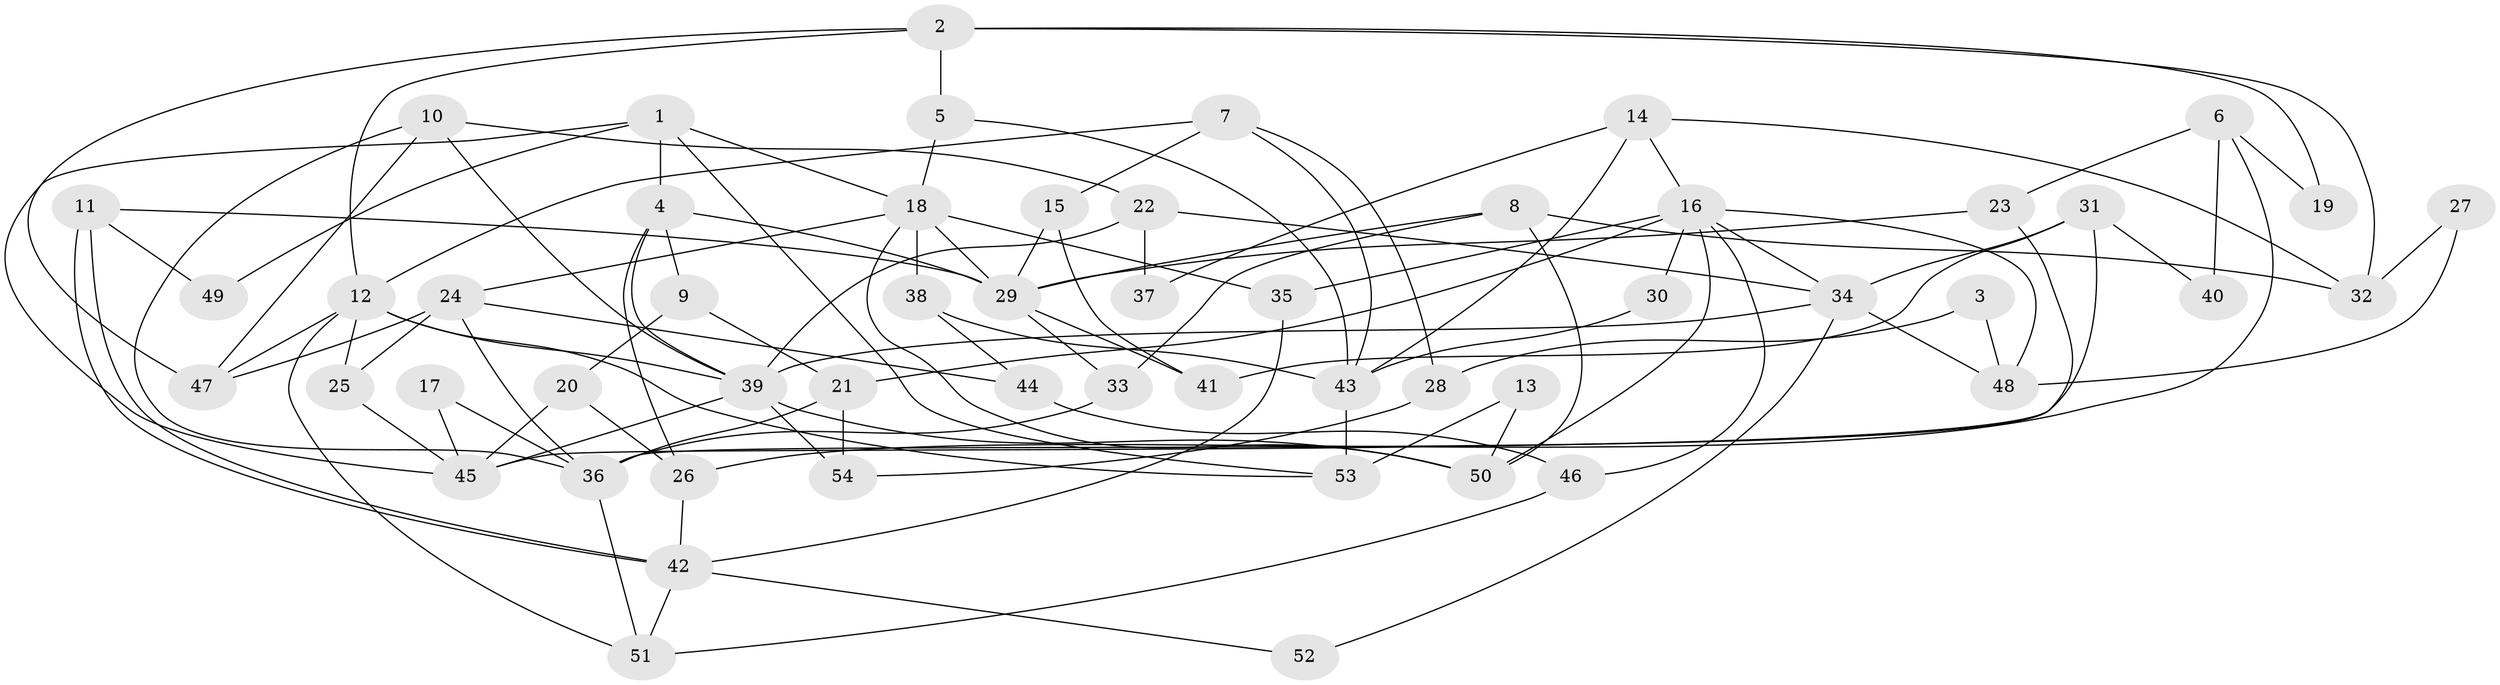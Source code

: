 // Generated by graph-tools (version 1.1) at 2025/26/03/09/25 03:26:10]
// undirected, 54 vertices, 108 edges
graph export_dot {
graph [start="1"]
  node [color=gray90,style=filled];
  1;
  2;
  3;
  4;
  5;
  6;
  7;
  8;
  9;
  10;
  11;
  12;
  13;
  14;
  15;
  16;
  17;
  18;
  19;
  20;
  21;
  22;
  23;
  24;
  25;
  26;
  27;
  28;
  29;
  30;
  31;
  32;
  33;
  34;
  35;
  36;
  37;
  38;
  39;
  40;
  41;
  42;
  43;
  44;
  45;
  46;
  47;
  48;
  49;
  50;
  51;
  52;
  53;
  54;
  1 -- 45;
  1 -- 4;
  1 -- 18;
  1 -- 49;
  1 -- 53;
  2 -- 32;
  2 -- 47;
  2 -- 5;
  2 -- 12;
  2 -- 19;
  3 -- 48;
  3 -- 28;
  4 -- 39;
  4 -- 29;
  4 -- 9;
  4 -- 26;
  5 -- 18;
  5 -- 43;
  6 -- 23;
  6 -- 26;
  6 -- 19;
  6 -- 40;
  7 -- 43;
  7 -- 12;
  7 -- 15;
  7 -- 28;
  8 -- 29;
  8 -- 33;
  8 -- 32;
  8 -- 50;
  9 -- 20;
  9 -- 21;
  10 -- 39;
  10 -- 36;
  10 -- 22;
  10 -- 47;
  11 -- 29;
  11 -- 42;
  11 -- 42;
  11 -- 49;
  12 -- 47;
  12 -- 25;
  12 -- 39;
  12 -- 51;
  12 -- 53;
  13 -- 53;
  13 -- 50;
  14 -- 43;
  14 -- 16;
  14 -- 32;
  14 -- 37;
  15 -- 29;
  15 -- 41;
  16 -- 34;
  16 -- 46;
  16 -- 21;
  16 -- 30;
  16 -- 35;
  16 -- 48;
  16 -- 50;
  17 -- 36;
  17 -- 45;
  18 -- 50;
  18 -- 24;
  18 -- 29;
  18 -- 35;
  18 -- 38;
  20 -- 26;
  20 -- 45;
  21 -- 36;
  21 -- 54;
  22 -- 39;
  22 -- 34;
  22 -- 37;
  23 -- 36;
  23 -- 29;
  24 -- 36;
  24 -- 25;
  24 -- 44;
  24 -- 47;
  25 -- 45;
  26 -- 42;
  27 -- 48;
  27 -- 32;
  28 -- 54;
  29 -- 41;
  29 -- 33;
  30 -- 43;
  31 -- 34;
  31 -- 45;
  31 -- 40;
  31 -- 41;
  33 -- 36;
  34 -- 39;
  34 -- 48;
  34 -- 52;
  35 -- 42;
  36 -- 51;
  38 -- 43;
  38 -- 44;
  39 -- 50;
  39 -- 45;
  39 -- 54;
  42 -- 51;
  42 -- 52;
  43 -- 53;
  44 -- 46;
  46 -- 51;
}
